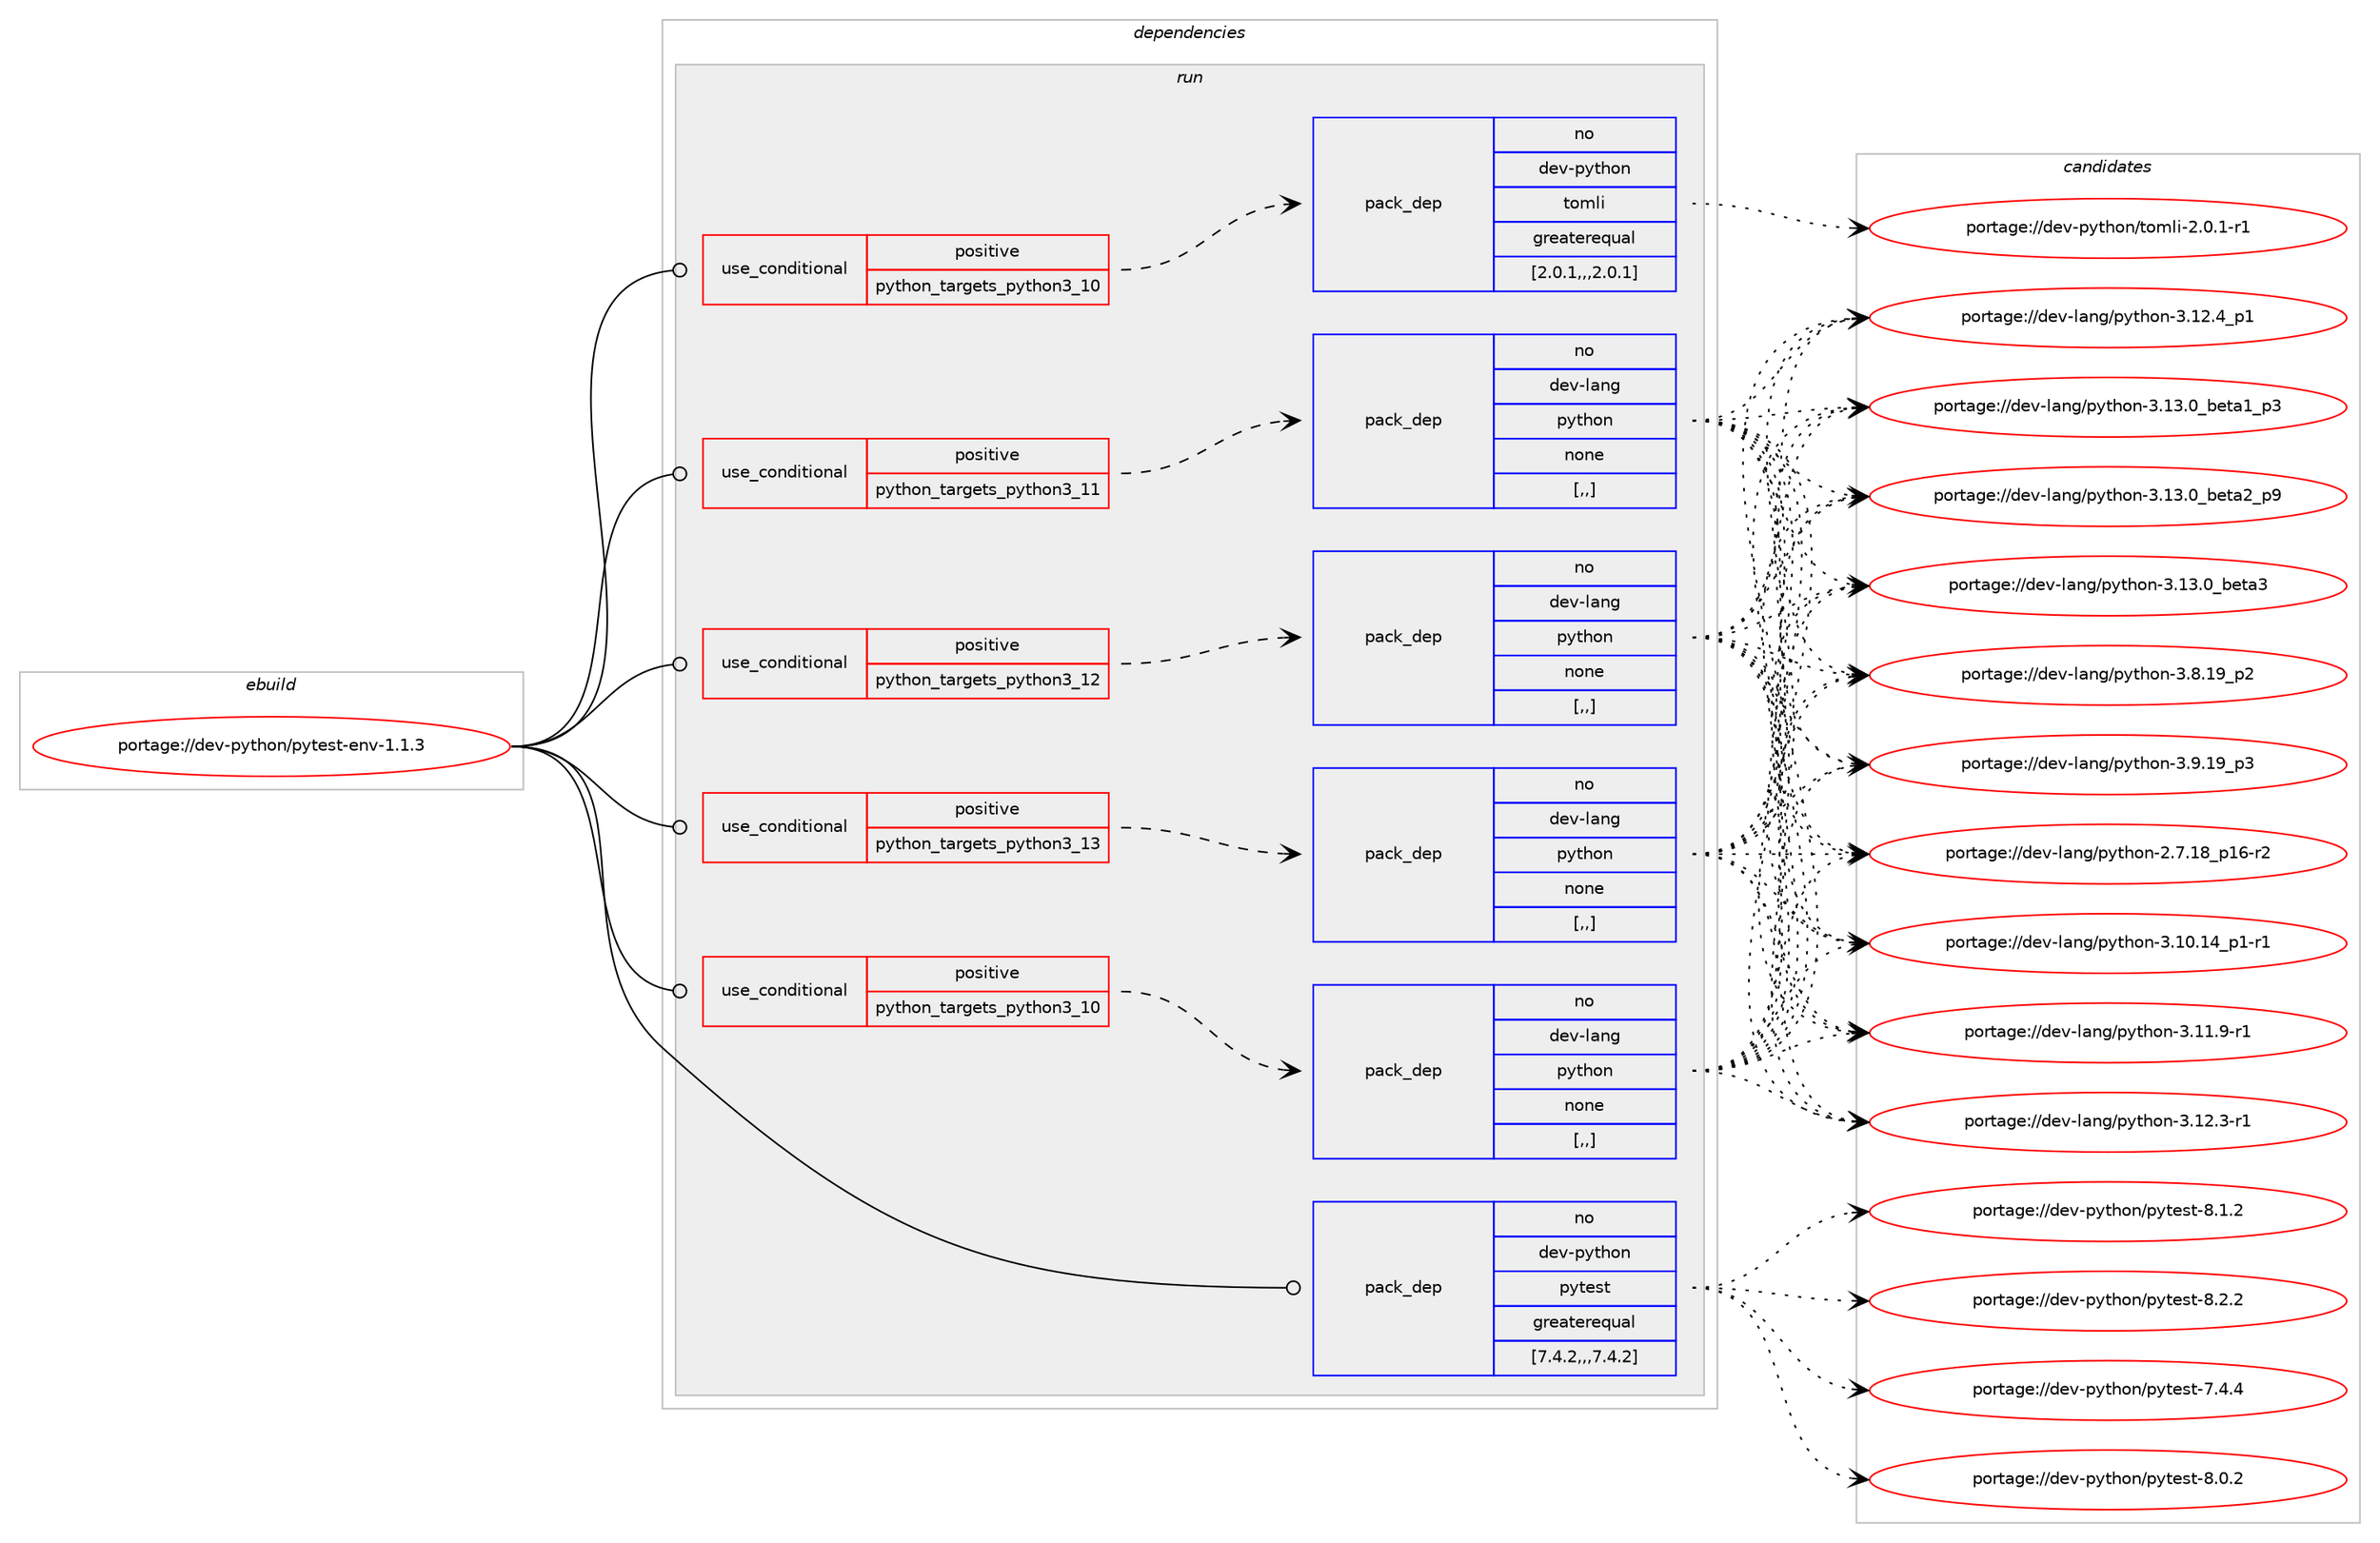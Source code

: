 digraph prolog {

# *************
# Graph options
# *************

newrank=true;
concentrate=true;
compound=true;
graph [rankdir=LR,fontname=Helvetica,fontsize=10,ranksep=1.5];#, ranksep=2.5, nodesep=0.2];
edge  [arrowhead=vee];
node  [fontname=Helvetica,fontsize=10];

# **********
# The ebuild
# **********

subgraph cluster_leftcol {
color=gray;
rank=same;
label=<<i>ebuild</i>>;
id [label="portage://dev-python/pytest-env-1.1.3", color=red, width=4, href="../dev-python/pytest-env-1.1.3.svg"];
}

# ****************
# The dependencies
# ****************

subgraph cluster_midcol {
color=gray;
label=<<i>dependencies</i>>;
subgraph cluster_compile {
fillcolor="#eeeeee";
style=filled;
label=<<i>compile</i>>;
}
subgraph cluster_compileandrun {
fillcolor="#eeeeee";
style=filled;
label=<<i>compile and run</i>>;
}
subgraph cluster_run {
fillcolor="#eeeeee";
style=filled;
label=<<i>run</i>>;
subgraph cond36708 {
dependency155118 [label=<<TABLE BORDER="0" CELLBORDER="1" CELLSPACING="0" CELLPADDING="4"><TR><TD ROWSPAN="3" CELLPADDING="10">use_conditional</TD></TR><TR><TD>positive</TD></TR><TR><TD>python_targets_python3_10</TD></TR></TABLE>>, shape=none, color=red];
subgraph pack117175 {
dependency155119 [label=<<TABLE BORDER="0" CELLBORDER="1" CELLSPACING="0" CELLPADDING="4" WIDTH="220"><TR><TD ROWSPAN="6" CELLPADDING="30">pack_dep</TD></TR><TR><TD WIDTH="110">no</TD></TR><TR><TD>dev-lang</TD></TR><TR><TD>python</TD></TR><TR><TD>none</TD></TR><TR><TD>[,,]</TD></TR></TABLE>>, shape=none, color=blue];
}
dependency155118:e -> dependency155119:w [weight=20,style="dashed",arrowhead="vee"];
}
id:e -> dependency155118:w [weight=20,style="solid",arrowhead="odot"];
subgraph cond36709 {
dependency155120 [label=<<TABLE BORDER="0" CELLBORDER="1" CELLSPACING="0" CELLPADDING="4"><TR><TD ROWSPAN="3" CELLPADDING="10">use_conditional</TD></TR><TR><TD>positive</TD></TR><TR><TD>python_targets_python3_10</TD></TR></TABLE>>, shape=none, color=red];
subgraph pack117176 {
dependency155121 [label=<<TABLE BORDER="0" CELLBORDER="1" CELLSPACING="0" CELLPADDING="4" WIDTH="220"><TR><TD ROWSPAN="6" CELLPADDING="30">pack_dep</TD></TR><TR><TD WIDTH="110">no</TD></TR><TR><TD>dev-python</TD></TR><TR><TD>tomli</TD></TR><TR><TD>greaterequal</TD></TR><TR><TD>[2.0.1,,,2.0.1]</TD></TR></TABLE>>, shape=none, color=blue];
}
dependency155120:e -> dependency155121:w [weight=20,style="dashed",arrowhead="vee"];
}
id:e -> dependency155120:w [weight=20,style="solid",arrowhead="odot"];
subgraph cond36710 {
dependency155122 [label=<<TABLE BORDER="0" CELLBORDER="1" CELLSPACING="0" CELLPADDING="4"><TR><TD ROWSPAN="3" CELLPADDING="10">use_conditional</TD></TR><TR><TD>positive</TD></TR><TR><TD>python_targets_python3_11</TD></TR></TABLE>>, shape=none, color=red];
subgraph pack117177 {
dependency155123 [label=<<TABLE BORDER="0" CELLBORDER="1" CELLSPACING="0" CELLPADDING="4" WIDTH="220"><TR><TD ROWSPAN="6" CELLPADDING="30">pack_dep</TD></TR><TR><TD WIDTH="110">no</TD></TR><TR><TD>dev-lang</TD></TR><TR><TD>python</TD></TR><TR><TD>none</TD></TR><TR><TD>[,,]</TD></TR></TABLE>>, shape=none, color=blue];
}
dependency155122:e -> dependency155123:w [weight=20,style="dashed",arrowhead="vee"];
}
id:e -> dependency155122:w [weight=20,style="solid",arrowhead="odot"];
subgraph cond36711 {
dependency155124 [label=<<TABLE BORDER="0" CELLBORDER="1" CELLSPACING="0" CELLPADDING="4"><TR><TD ROWSPAN="3" CELLPADDING="10">use_conditional</TD></TR><TR><TD>positive</TD></TR><TR><TD>python_targets_python3_12</TD></TR></TABLE>>, shape=none, color=red];
subgraph pack117178 {
dependency155125 [label=<<TABLE BORDER="0" CELLBORDER="1" CELLSPACING="0" CELLPADDING="4" WIDTH="220"><TR><TD ROWSPAN="6" CELLPADDING="30">pack_dep</TD></TR><TR><TD WIDTH="110">no</TD></TR><TR><TD>dev-lang</TD></TR><TR><TD>python</TD></TR><TR><TD>none</TD></TR><TR><TD>[,,]</TD></TR></TABLE>>, shape=none, color=blue];
}
dependency155124:e -> dependency155125:w [weight=20,style="dashed",arrowhead="vee"];
}
id:e -> dependency155124:w [weight=20,style="solid",arrowhead="odot"];
subgraph cond36712 {
dependency155126 [label=<<TABLE BORDER="0" CELLBORDER="1" CELLSPACING="0" CELLPADDING="4"><TR><TD ROWSPAN="3" CELLPADDING="10">use_conditional</TD></TR><TR><TD>positive</TD></TR><TR><TD>python_targets_python3_13</TD></TR></TABLE>>, shape=none, color=red];
subgraph pack117179 {
dependency155127 [label=<<TABLE BORDER="0" CELLBORDER="1" CELLSPACING="0" CELLPADDING="4" WIDTH="220"><TR><TD ROWSPAN="6" CELLPADDING="30">pack_dep</TD></TR><TR><TD WIDTH="110">no</TD></TR><TR><TD>dev-lang</TD></TR><TR><TD>python</TD></TR><TR><TD>none</TD></TR><TR><TD>[,,]</TD></TR></TABLE>>, shape=none, color=blue];
}
dependency155126:e -> dependency155127:w [weight=20,style="dashed",arrowhead="vee"];
}
id:e -> dependency155126:w [weight=20,style="solid",arrowhead="odot"];
subgraph pack117180 {
dependency155128 [label=<<TABLE BORDER="0" CELLBORDER="1" CELLSPACING="0" CELLPADDING="4" WIDTH="220"><TR><TD ROWSPAN="6" CELLPADDING="30">pack_dep</TD></TR><TR><TD WIDTH="110">no</TD></TR><TR><TD>dev-python</TD></TR><TR><TD>pytest</TD></TR><TR><TD>greaterequal</TD></TR><TR><TD>[7.4.2,,,7.4.2]</TD></TR></TABLE>>, shape=none, color=blue];
}
id:e -> dependency155128:w [weight=20,style="solid",arrowhead="odot"];
}
}

# **************
# The candidates
# **************

subgraph cluster_choices {
rank=same;
color=gray;
label=<<i>candidates</i>>;

subgraph choice117175 {
color=black;
nodesep=1;
choice100101118451089711010347112121116104111110455046554649569511249544511450 [label="portage://dev-lang/python-2.7.18_p16-r2", color=red, width=4,href="../dev-lang/python-2.7.18_p16-r2.svg"];
choice100101118451089711010347112121116104111110455146494846495295112494511449 [label="portage://dev-lang/python-3.10.14_p1-r1", color=red, width=4,href="../dev-lang/python-3.10.14_p1-r1.svg"];
choice100101118451089711010347112121116104111110455146494946574511449 [label="portage://dev-lang/python-3.11.9-r1", color=red, width=4,href="../dev-lang/python-3.11.9-r1.svg"];
choice100101118451089711010347112121116104111110455146495046514511449 [label="portage://dev-lang/python-3.12.3-r1", color=red, width=4,href="../dev-lang/python-3.12.3-r1.svg"];
choice100101118451089711010347112121116104111110455146495046529511249 [label="portage://dev-lang/python-3.12.4_p1", color=red, width=4,href="../dev-lang/python-3.12.4_p1.svg"];
choice10010111845108971101034711212111610411111045514649514648959810111697499511251 [label="portage://dev-lang/python-3.13.0_beta1_p3", color=red, width=4,href="../dev-lang/python-3.13.0_beta1_p3.svg"];
choice10010111845108971101034711212111610411111045514649514648959810111697509511257 [label="portage://dev-lang/python-3.13.0_beta2_p9", color=red, width=4,href="../dev-lang/python-3.13.0_beta2_p9.svg"];
choice1001011184510897110103471121211161041111104551464951464895981011169751 [label="portage://dev-lang/python-3.13.0_beta3", color=red, width=4,href="../dev-lang/python-3.13.0_beta3.svg"];
choice100101118451089711010347112121116104111110455146564649579511250 [label="portage://dev-lang/python-3.8.19_p2", color=red, width=4,href="../dev-lang/python-3.8.19_p2.svg"];
choice100101118451089711010347112121116104111110455146574649579511251 [label="portage://dev-lang/python-3.9.19_p3", color=red, width=4,href="../dev-lang/python-3.9.19_p3.svg"];
dependency155119:e -> choice100101118451089711010347112121116104111110455046554649569511249544511450:w [style=dotted,weight="100"];
dependency155119:e -> choice100101118451089711010347112121116104111110455146494846495295112494511449:w [style=dotted,weight="100"];
dependency155119:e -> choice100101118451089711010347112121116104111110455146494946574511449:w [style=dotted,weight="100"];
dependency155119:e -> choice100101118451089711010347112121116104111110455146495046514511449:w [style=dotted,weight="100"];
dependency155119:e -> choice100101118451089711010347112121116104111110455146495046529511249:w [style=dotted,weight="100"];
dependency155119:e -> choice10010111845108971101034711212111610411111045514649514648959810111697499511251:w [style=dotted,weight="100"];
dependency155119:e -> choice10010111845108971101034711212111610411111045514649514648959810111697509511257:w [style=dotted,weight="100"];
dependency155119:e -> choice1001011184510897110103471121211161041111104551464951464895981011169751:w [style=dotted,weight="100"];
dependency155119:e -> choice100101118451089711010347112121116104111110455146564649579511250:w [style=dotted,weight="100"];
dependency155119:e -> choice100101118451089711010347112121116104111110455146574649579511251:w [style=dotted,weight="100"];
}
subgraph choice117176 {
color=black;
nodesep=1;
choice10010111845112121116104111110471161111091081054550464846494511449 [label="portage://dev-python/tomli-2.0.1-r1", color=red, width=4,href="../dev-python/tomli-2.0.1-r1.svg"];
dependency155121:e -> choice10010111845112121116104111110471161111091081054550464846494511449:w [style=dotted,weight="100"];
}
subgraph choice117177 {
color=black;
nodesep=1;
choice100101118451089711010347112121116104111110455046554649569511249544511450 [label="portage://dev-lang/python-2.7.18_p16-r2", color=red, width=4,href="../dev-lang/python-2.7.18_p16-r2.svg"];
choice100101118451089711010347112121116104111110455146494846495295112494511449 [label="portage://dev-lang/python-3.10.14_p1-r1", color=red, width=4,href="../dev-lang/python-3.10.14_p1-r1.svg"];
choice100101118451089711010347112121116104111110455146494946574511449 [label="portage://dev-lang/python-3.11.9-r1", color=red, width=4,href="../dev-lang/python-3.11.9-r1.svg"];
choice100101118451089711010347112121116104111110455146495046514511449 [label="portage://dev-lang/python-3.12.3-r1", color=red, width=4,href="../dev-lang/python-3.12.3-r1.svg"];
choice100101118451089711010347112121116104111110455146495046529511249 [label="portage://dev-lang/python-3.12.4_p1", color=red, width=4,href="../dev-lang/python-3.12.4_p1.svg"];
choice10010111845108971101034711212111610411111045514649514648959810111697499511251 [label="portage://dev-lang/python-3.13.0_beta1_p3", color=red, width=4,href="../dev-lang/python-3.13.0_beta1_p3.svg"];
choice10010111845108971101034711212111610411111045514649514648959810111697509511257 [label="portage://dev-lang/python-3.13.0_beta2_p9", color=red, width=4,href="../dev-lang/python-3.13.0_beta2_p9.svg"];
choice1001011184510897110103471121211161041111104551464951464895981011169751 [label="portage://dev-lang/python-3.13.0_beta3", color=red, width=4,href="../dev-lang/python-3.13.0_beta3.svg"];
choice100101118451089711010347112121116104111110455146564649579511250 [label="portage://dev-lang/python-3.8.19_p2", color=red, width=4,href="../dev-lang/python-3.8.19_p2.svg"];
choice100101118451089711010347112121116104111110455146574649579511251 [label="portage://dev-lang/python-3.9.19_p3", color=red, width=4,href="../dev-lang/python-3.9.19_p3.svg"];
dependency155123:e -> choice100101118451089711010347112121116104111110455046554649569511249544511450:w [style=dotted,weight="100"];
dependency155123:e -> choice100101118451089711010347112121116104111110455146494846495295112494511449:w [style=dotted,weight="100"];
dependency155123:e -> choice100101118451089711010347112121116104111110455146494946574511449:w [style=dotted,weight="100"];
dependency155123:e -> choice100101118451089711010347112121116104111110455146495046514511449:w [style=dotted,weight="100"];
dependency155123:e -> choice100101118451089711010347112121116104111110455146495046529511249:w [style=dotted,weight="100"];
dependency155123:e -> choice10010111845108971101034711212111610411111045514649514648959810111697499511251:w [style=dotted,weight="100"];
dependency155123:e -> choice10010111845108971101034711212111610411111045514649514648959810111697509511257:w [style=dotted,weight="100"];
dependency155123:e -> choice1001011184510897110103471121211161041111104551464951464895981011169751:w [style=dotted,weight="100"];
dependency155123:e -> choice100101118451089711010347112121116104111110455146564649579511250:w [style=dotted,weight="100"];
dependency155123:e -> choice100101118451089711010347112121116104111110455146574649579511251:w [style=dotted,weight="100"];
}
subgraph choice117178 {
color=black;
nodesep=1;
choice100101118451089711010347112121116104111110455046554649569511249544511450 [label="portage://dev-lang/python-2.7.18_p16-r2", color=red, width=4,href="../dev-lang/python-2.7.18_p16-r2.svg"];
choice100101118451089711010347112121116104111110455146494846495295112494511449 [label="portage://dev-lang/python-3.10.14_p1-r1", color=red, width=4,href="../dev-lang/python-3.10.14_p1-r1.svg"];
choice100101118451089711010347112121116104111110455146494946574511449 [label="portage://dev-lang/python-3.11.9-r1", color=red, width=4,href="../dev-lang/python-3.11.9-r1.svg"];
choice100101118451089711010347112121116104111110455146495046514511449 [label="portage://dev-lang/python-3.12.3-r1", color=red, width=4,href="../dev-lang/python-3.12.3-r1.svg"];
choice100101118451089711010347112121116104111110455146495046529511249 [label="portage://dev-lang/python-3.12.4_p1", color=red, width=4,href="../dev-lang/python-3.12.4_p1.svg"];
choice10010111845108971101034711212111610411111045514649514648959810111697499511251 [label="portage://dev-lang/python-3.13.0_beta1_p3", color=red, width=4,href="../dev-lang/python-3.13.0_beta1_p3.svg"];
choice10010111845108971101034711212111610411111045514649514648959810111697509511257 [label="portage://dev-lang/python-3.13.0_beta2_p9", color=red, width=4,href="../dev-lang/python-3.13.0_beta2_p9.svg"];
choice1001011184510897110103471121211161041111104551464951464895981011169751 [label="portage://dev-lang/python-3.13.0_beta3", color=red, width=4,href="../dev-lang/python-3.13.0_beta3.svg"];
choice100101118451089711010347112121116104111110455146564649579511250 [label="portage://dev-lang/python-3.8.19_p2", color=red, width=4,href="../dev-lang/python-3.8.19_p2.svg"];
choice100101118451089711010347112121116104111110455146574649579511251 [label="portage://dev-lang/python-3.9.19_p3", color=red, width=4,href="../dev-lang/python-3.9.19_p3.svg"];
dependency155125:e -> choice100101118451089711010347112121116104111110455046554649569511249544511450:w [style=dotted,weight="100"];
dependency155125:e -> choice100101118451089711010347112121116104111110455146494846495295112494511449:w [style=dotted,weight="100"];
dependency155125:e -> choice100101118451089711010347112121116104111110455146494946574511449:w [style=dotted,weight="100"];
dependency155125:e -> choice100101118451089711010347112121116104111110455146495046514511449:w [style=dotted,weight="100"];
dependency155125:e -> choice100101118451089711010347112121116104111110455146495046529511249:w [style=dotted,weight="100"];
dependency155125:e -> choice10010111845108971101034711212111610411111045514649514648959810111697499511251:w [style=dotted,weight="100"];
dependency155125:e -> choice10010111845108971101034711212111610411111045514649514648959810111697509511257:w [style=dotted,weight="100"];
dependency155125:e -> choice1001011184510897110103471121211161041111104551464951464895981011169751:w [style=dotted,weight="100"];
dependency155125:e -> choice100101118451089711010347112121116104111110455146564649579511250:w [style=dotted,weight="100"];
dependency155125:e -> choice100101118451089711010347112121116104111110455146574649579511251:w [style=dotted,weight="100"];
}
subgraph choice117179 {
color=black;
nodesep=1;
choice100101118451089711010347112121116104111110455046554649569511249544511450 [label="portage://dev-lang/python-2.7.18_p16-r2", color=red, width=4,href="../dev-lang/python-2.7.18_p16-r2.svg"];
choice100101118451089711010347112121116104111110455146494846495295112494511449 [label="portage://dev-lang/python-3.10.14_p1-r1", color=red, width=4,href="../dev-lang/python-3.10.14_p1-r1.svg"];
choice100101118451089711010347112121116104111110455146494946574511449 [label="portage://dev-lang/python-3.11.9-r1", color=red, width=4,href="../dev-lang/python-3.11.9-r1.svg"];
choice100101118451089711010347112121116104111110455146495046514511449 [label="portage://dev-lang/python-3.12.3-r1", color=red, width=4,href="../dev-lang/python-3.12.3-r1.svg"];
choice100101118451089711010347112121116104111110455146495046529511249 [label="portage://dev-lang/python-3.12.4_p1", color=red, width=4,href="../dev-lang/python-3.12.4_p1.svg"];
choice10010111845108971101034711212111610411111045514649514648959810111697499511251 [label="portage://dev-lang/python-3.13.0_beta1_p3", color=red, width=4,href="../dev-lang/python-3.13.0_beta1_p3.svg"];
choice10010111845108971101034711212111610411111045514649514648959810111697509511257 [label="portage://dev-lang/python-3.13.0_beta2_p9", color=red, width=4,href="../dev-lang/python-3.13.0_beta2_p9.svg"];
choice1001011184510897110103471121211161041111104551464951464895981011169751 [label="portage://dev-lang/python-3.13.0_beta3", color=red, width=4,href="../dev-lang/python-3.13.0_beta3.svg"];
choice100101118451089711010347112121116104111110455146564649579511250 [label="portage://dev-lang/python-3.8.19_p2", color=red, width=4,href="../dev-lang/python-3.8.19_p2.svg"];
choice100101118451089711010347112121116104111110455146574649579511251 [label="portage://dev-lang/python-3.9.19_p3", color=red, width=4,href="../dev-lang/python-3.9.19_p3.svg"];
dependency155127:e -> choice100101118451089711010347112121116104111110455046554649569511249544511450:w [style=dotted,weight="100"];
dependency155127:e -> choice100101118451089711010347112121116104111110455146494846495295112494511449:w [style=dotted,weight="100"];
dependency155127:e -> choice100101118451089711010347112121116104111110455146494946574511449:w [style=dotted,weight="100"];
dependency155127:e -> choice100101118451089711010347112121116104111110455146495046514511449:w [style=dotted,weight="100"];
dependency155127:e -> choice100101118451089711010347112121116104111110455146495046529511249:w [style=dotted,weight="100"];
dependency155127:e -> choice10010111845108971101034711212111610411111045514649514648959810111697499511251:w [style=dotted,weight="100"];
dependency155127:e -> choice10010111845108971101034711212111610411111045514649514648959810111697509511257:w [style=dotted,weight="100"];
dependency155127:e -> choice1001011184510897110103471121211161041111104551464951464895981011169751:w [style=dotted,weight="100"];
dependency155127:e -> choice100101118451089711010347112121116104111110455146564649579511250:w [style=dotted,weight="100"];
dependency155127:e -> choice100101118451089711010347112121116104111110455146574649579511251:w [style=dotted,weight="100"];
}
subgraph choice117180 {
color=black;
nodesep=1;
choice1001011184511212111610411111047112121116101115116455546524652 [label="portage://dev-python/pytest-7.4.4", color=red, width=4,href="../dev-python/pytest-7.4.4.svg"];
choice1001011184511212111610411111047112121116101115116455646484650 [label="portage://dev-python/pytest-8.0.2", color=red, width=4,href="../dev-python/pytest-8.0.2.svg"];
choice1001011184511212111610411111047112121116101115116455646494650 [label="portage://dev-python/pytest-8.1.2", color=red, width=4,href="../dev-python/pytest-8.1.2.svg"];
choice1001011184511212111610411111047112121116101115116455646504650 [label="portage://dev-python/pytest-8.2.2", color=red, width=4,href="../dev-python/pytest-8.2.2.svg"];
dependency155128:e -> choice1001011184511212111610411111047112121116101115116455546524652:w [style=dotted,weight="100"];
dependency155128:e -> choice1001011184511212111610411111047112121116101115116455646484650:w [style=dotted,weight="100"];
dependency155128:e -> choice1001011184511212111610411111047112121116101115116455646494650:w [style=dotted,weight="100"];
dependency155128:e -> choice1001011184511212111610411111047112121116101115116455646504650:w [style=dotted,weight="100"];
}
}

}
